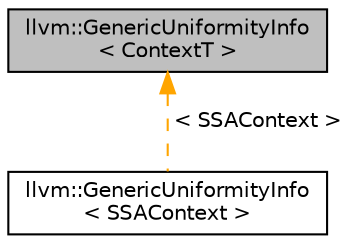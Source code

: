 digraph "llvm::GenericUniformityInfo&lt; ContextT &gt;"
{
 // LATEX_PDF_SIZE
  bgcolor="transparent";
  edge [fontname="Helvetica",fontsize="10",labelfontname="Helvetica",labelfontsize="10"];
  node [fontname="Helvetica",fontsize="10",shape=record];
  Node1 [label="llvm::GenericUniformityInfo\l\< ContextT \>",height=0.2,width=0.4,color="black", fillcolor="grey75", style="filled", fontcolor="black",tooltip=" "];
  Node1 -> Node2 [dir="back",color="orange",fontsize="10",style="dashed",label=" \< SSAContext \>" ,fontname="Helvetica"];
  Node2 [label="llvm::GenericUniformityInfo\l\< SSAContext \>",height=0.2,width=0.4,color="black",URL="$classllvm_1_1GenericUniformityInfo.html",tooltip=" "];
}
